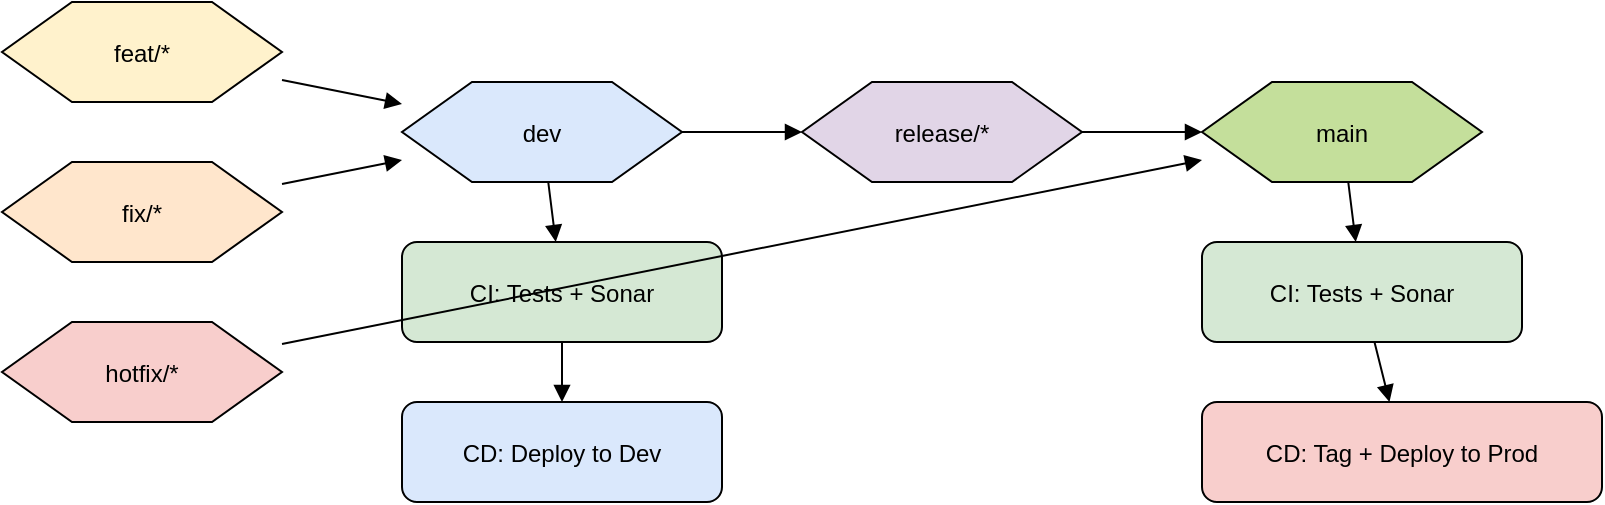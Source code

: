 <?xml version='1.0' encoding='utf-8'?>
<mxfile><diagram name="Git Flow CI/CD"><mxGraphModel dx="1000" dy="800" grid="1" gridSize="10" guides="1" tooltips="1" connect="1" arrows="1" fold="1" page="1" pageScale="1" pageWidth="827" pageHeight="1169" math="0" shadow="0"><root><mxCell id="0" /><mxCell id="1" parent="0" /><mxCell id="2" value="feat/*" style="shape=hexagon;fillColor=#FFF2CC;" vertex="1" parent="1"><mxGeometry x="50" y="100" width="140" height="50" as="geometry" /></mxCell><mxCell id="3" value="fix/*" style="shape=hexagon;fillColor=#FFE6CC;" vertex="1" parent="1"><mxGeometry x="50" y="180" width="140" height="50" as="geometry" /></mxCell><mxCell id="4" value="hotfix/*" style="shape=hexagon;fillColor=#F8CECC;" vertex="1" parent="1"><mxGeometry x="50" y="260" width="140" height="50" as="geometry" /></mxCell><mxCell id="5" value="dev" style="shape=hexagon;fillColor=#DAE8FC;" vertex="1" parent="1"><mxGeometry x="250" y="140" width="140" height="50" as="geometry" /></mxCell><mxCell id="6" value="release/*" style="shape=hexagon;fillColor=#E1D5E7;" vertex="1" parent="1"><mxGeometry x="450" y="140" width="140" height="50" as="geometry" /></mxCell><mxCell id="7" value="main" style="shape=hexagon;fillColor=#C4DF9B;" vertex="1" parent="1"><mxGeometry x="650" y="140" width="140" height="50" as="geometry" /></mxCell><mxCell id="8" value="CI: Tests + Sonar" style="rounded=1;fillColor=#D5E8D4;" vertex="1" parent="1"><mxGeometry x="250" y="220" width="160" height="50" as="geometry" /></mxCell><mxCell id="9" value="CD: Deploy to Dev" style="rounded=1;fillColor=#DAE8FC;" vertex="1" parent="1"><mxGeometry x="250" y="300" width="160" height="50" as="geometry" /></mxCell><mxCell id="10" value="CI: Tests + Sonar" style="rounded=1;fillColor=#D5E8D4;" vertex="1" parent="1"><mxGeometry x="650" y="220" width="160" height="50" as="geometry" /></mxCell><mxCell id="11" value="CD: Tag + Deploy to Prod" style="rounded=1;fillColor=#F8CECC;" vertex="1" parent="1"><mxGeometry x="650" y="300" width="200" height="50" as="geometry" /></mxCell><mxCell id="100" edge="1" source="2" target="5" parent="1" style="endArrow=block;html=1;"><mxGeometry relative="1" as="geometry" /></mxCell><mxCell id="101" edge="1" source="3" target="5" parent="1" style="endArrow=block;html=1;"><mxGeometry relative="1" as="geometry" /></mxCell><mxCell id="102" edge="1" source="4" target="7" parent="1" style="endArrow=block;html=1;"><mxGeometry relative="1" as="geometry" /></mxCell><mxCell id="103" edge="1" source="5" target="6" parent="1" style="endArrow=block;html=1;"><mxGeometry relative="1" as="geometry" /></mxCell><mxCell id="104" edge="1" source="6" target="7" parent="1" style="endArrow=block;html=1;"><mxGeometry relative="1" as="geometry" /></mxCell><mxCell id="105" edge="1" source="5" target="8" parent="1" style="endArrow=block;html=1;"><mxGeometry relative="1" as="geometry" /></mxCell><mxCell id="106" edge="1" source="8" target="9" parent="1" style="endArrow=block;html=1;"><mxGeometry relative="1" as="geometry" /></mxCell><mxCell id="107" edge="1" source="7" target="10" parent="1" style="endArrow=block;html=1;"><mxGeometry relative="1" as="geometry" /></mxCell><mxCell id="108" edge="1" source="10" target="11" parent="1" style="endArrow=block;html=1;"><mxGeometry relative="1" as="geometry" /></mxCell></root></mxGraphModel></diagram></mxfile>